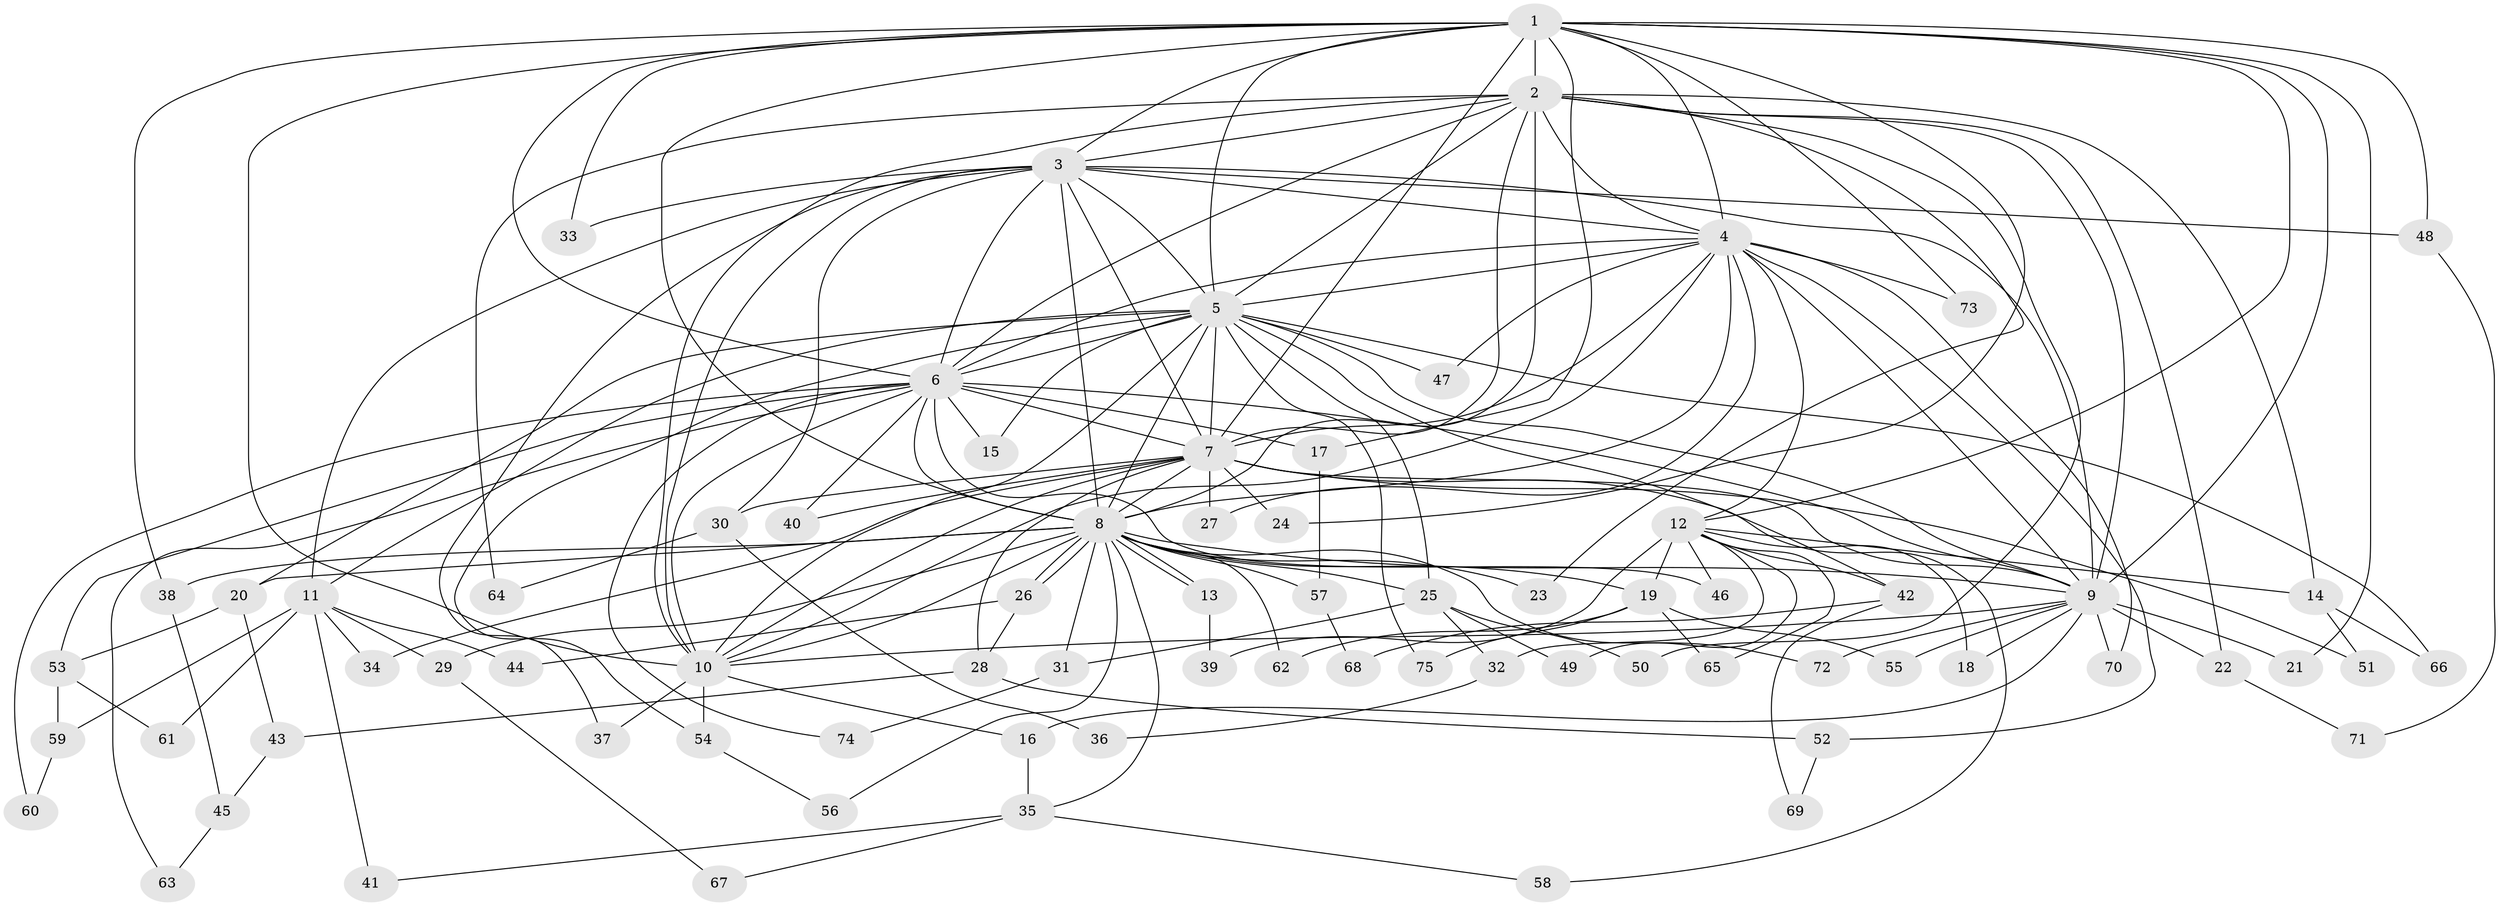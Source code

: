 // coarse degree distribution, {14: 0.057692307692307696, 19: 0.019230769230769232, 18: 0.019230769230769232, 13: 0.019230769230769232, 23: 0.019230769230769232, 10: 0.019230769230769232, 7: 0.019230769230769232, 11: 0.019230769230769232, 3: 0.19230769230769232, 4: 0.07692307692307693, 2: 0.46153846153846156, 5: 0.057692307692307696, 6: 0.019230769230769232}
// Generated by graph-tools (version 1.1) at 2025/17/03/04/25 18:17:47]
// undirected, 75 vertices, 175 edges
graph export_dot {
graph [start="1"]
  node [color=gray90,style=filled];
  1;
  2;
  3;
  4;
  5;
  6;
  7;
  8;
  9;
  10;
  11;
  12;
  13;
  14;
  15;
  16;
  17;
  18;
  19;
  20;
  21;
  22;
  23;
  24;
  25;
  26;
  27;
  28;
  29;
  30;
  31;
  32;
  33;
  34;
  35;
  36;
  37;
  38;
  39;
  40;
  41;
  42;
  43;
  44;
  45;
  46;
  47;
  48;
  49;
  50;
  51;
  52;
  53;
  54;
  55;
  56;
  57;
  58;
  59;
  60;
  61;
  62;
  63;
  64;
  65;
  66;
  67;
  68;
  69;
  70;
  71;
  72;
  73;
  74;
  75;
  1 -- 2;
  1 -- 3;
  1 -- 4;
  1 -- 5;
  1 -- 6;
  1 -- 7;
  1 -- 8;
  1 -- 9;
  1 -- 10;
  1 -- 12;
  1 -- 17;
  1 -- 21;
  1 -- 24;
  1 -- 33;
  1 -- 38;
  1 -- 48;
  1 -- 73;
  2 -- 3;
  2 -- 4;
  2 -- 5;
  2 -- 6;
  2 -- 7;
  2 -- 8;
  2 -- 9;
  2 -- 10;
  2 -- 14;
  2 -- 22;
  2 -- 23;
  2 -- 50;
  2 -- 64;
  3 -- 4;
  3 -- 5;
  3 -- 6;
  3 -- 7;
  3 -- 8;
  3 -- 9;
  3 -- 10;
  3 -- 11;
  3 -- 30;
  3 -- 33;
  3 -- 37;
  3 -- 48;
  4 -- 5;
  4 -- 6;
  4 -- 7;
  4 -- 8;
  4 -- 9;
  4 -- 10;
  4 -- 12;
  4 -- 27;
  4 -- 47;
  4 -- 52;
  4 -- 70;
  4 -- 73;
  5 -- 6;
  5 -- 7;
  5 -- 8;
  5 -- 9;
  5 -- 10;
  5 -- 11;
  5 -- 15;
  5 -- 20;
  5 -- 25;
  5 -- 42;
  5 -- 47;
  5 -- 54;
  5 -- 66;
  5 -- 75;
  6 -- 7;
  6 -- 8;
  6 -- 9;
  6 -- 10;
  6 -- 15;
  6 -- 17;
  6 -- 40;
  6 -- 46;
  6 -- 53;
  6 -- 60;
  6 -- 63;
  6 -- 74;
  7 -- 8;
  7 -- 9;
  7 -- 10;
  7 -- 24;
  7 -- 27;
  7 -- 28;
  7 -- 30;
  7 -- 34;
  7 -- 40;
  7 -- 51;
  7 -- 58;
  8 -- 9;
  8 -- 10;
  8 -- 13;
  8 -- 13;
  8 -- 19;
  8 -- 20;
  8 -- 23;
  8 -- 25;
  8 -- 26;
  8 -- 26;
  8 -- 29;
  8 -- 31;
  8 -- 35;
  8 -- 38;
  8 -- 56;
  8 -- 57;
  8 -- 62;
  8 -- 72;
  9 -- 10;
  9 -- 16;
  9 -- 18;
  9 -- 21;
  9 -- 22;
  9 -- 55;
  9 -- 70;
  9 -- 72;
  10 -- 16;
  10 -- 37;
  10 -- 54;
  11 -- 29;
  11 -- 34;
  11 -- 41;
  11 -- 44;
  11 -- 59;
  11 -- 61;
  12 -- 14;
  12 -- 18;
  12 -- 19;
  12 -- 32;
  12 -- 39;
  12 -- 42;
  12 -- 46;
  12 -- 49;
  12 -- 65;
  13 -- 39;
  14 -- 51;
  14 -- 66;
  16 -- 35;
  17 -- 57;
  19 -- 55;
  19 -- 62;
  19 -- 65;
  19 -- 75;
  20 -- 43;
  20 -- 53;
  22 -- 71;
  25 -- 31;
  25 -- 32;
  25 -- 49;
  25 -- 50;
  26 -- 28;
  26 -- 44;
  28 -- 43;
  28 -- 52;
  29 -- 67;
  30 -- 36;
  30 -- 64;
  31 -- 74;
  32 -- 36;
  35 -- 41;
  35 -- 58;
  35 -- 67;
  38 -- 45;
  42 -- 68;
  42 -- 69;
  43 -- 45;
  45 -- 63;
  48 -- 71;
  52 -- 69;
  53 -- 59;
  53 -- 61;
  54 -- 56;
  57 -- 68;
  59 -- 60;
}
